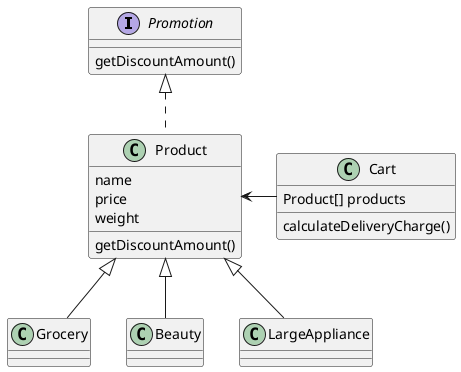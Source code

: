 @startuml

interface Promotion{
    getDiscountAmount()
}

class Product implements Promotion{
    name
    price
    weight
    getDiscountAmount()
}

class Grocery extends Product
class Beauty extends Product
class LargeAppliance extends Product

class Cart {
    Product[] products
    calculateDeliveryCharge()
}

Cart -left-> Product

@enduml